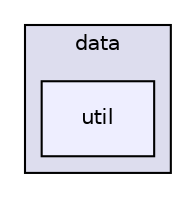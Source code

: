 digraph "modules/data/util" {
  compound=true
  node [ fontsize="10", fontname="Helvetica"];
  edge [ labelfontsize="10", labelfontname="Helvetica"];
  subgraph clusterdir_a49f6e7816cbb94d280aac68ac4f0c2b {
    graph [ bgcolor="#ddddee", pencolor="black", label="data" fontname="Helvetica", fontsize="10", URL="dir_a49f6e7816cbb94d280aac68ac4f0c2b.html"]
  dir_2c41b33176800a27c3041d2fbdcaa7a2 [shape=box, label="util", style="filled", fillcolor="#eeeeff", pencolor="black", URL="dir_2c41b33176800a27c3041d2fbdcaa7a2.html"];
  }
}
